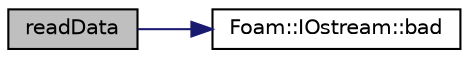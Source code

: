 digraph "readData"
{
  bgcolor="transparent";
  edge [fontname="Helvetica",fontsize="10",labelfontname="Helvetica",labelfontsize="10"];
  node [fontname="Helvetica",fontsize="10",shape=record];
  rankdir="LR";
  Node4674 [label="readData",height=0.2,width=0.4,color="black", fillcolor="grey75", style="filled", fontcolor="black"];
  Node4674 -> Node4675 [color="midnightblue",fontsize="10",style="solid",fontname="Helvetica"];
  Node4675 [label="Foam::IOstream::bad",height=0.2,width=0.4,color="black",URL="$a27333.html#a9f7290a5d70f30e1b1b42c8ac4a6082d",tooltip="Return true if stream is corrupted. "];
}
